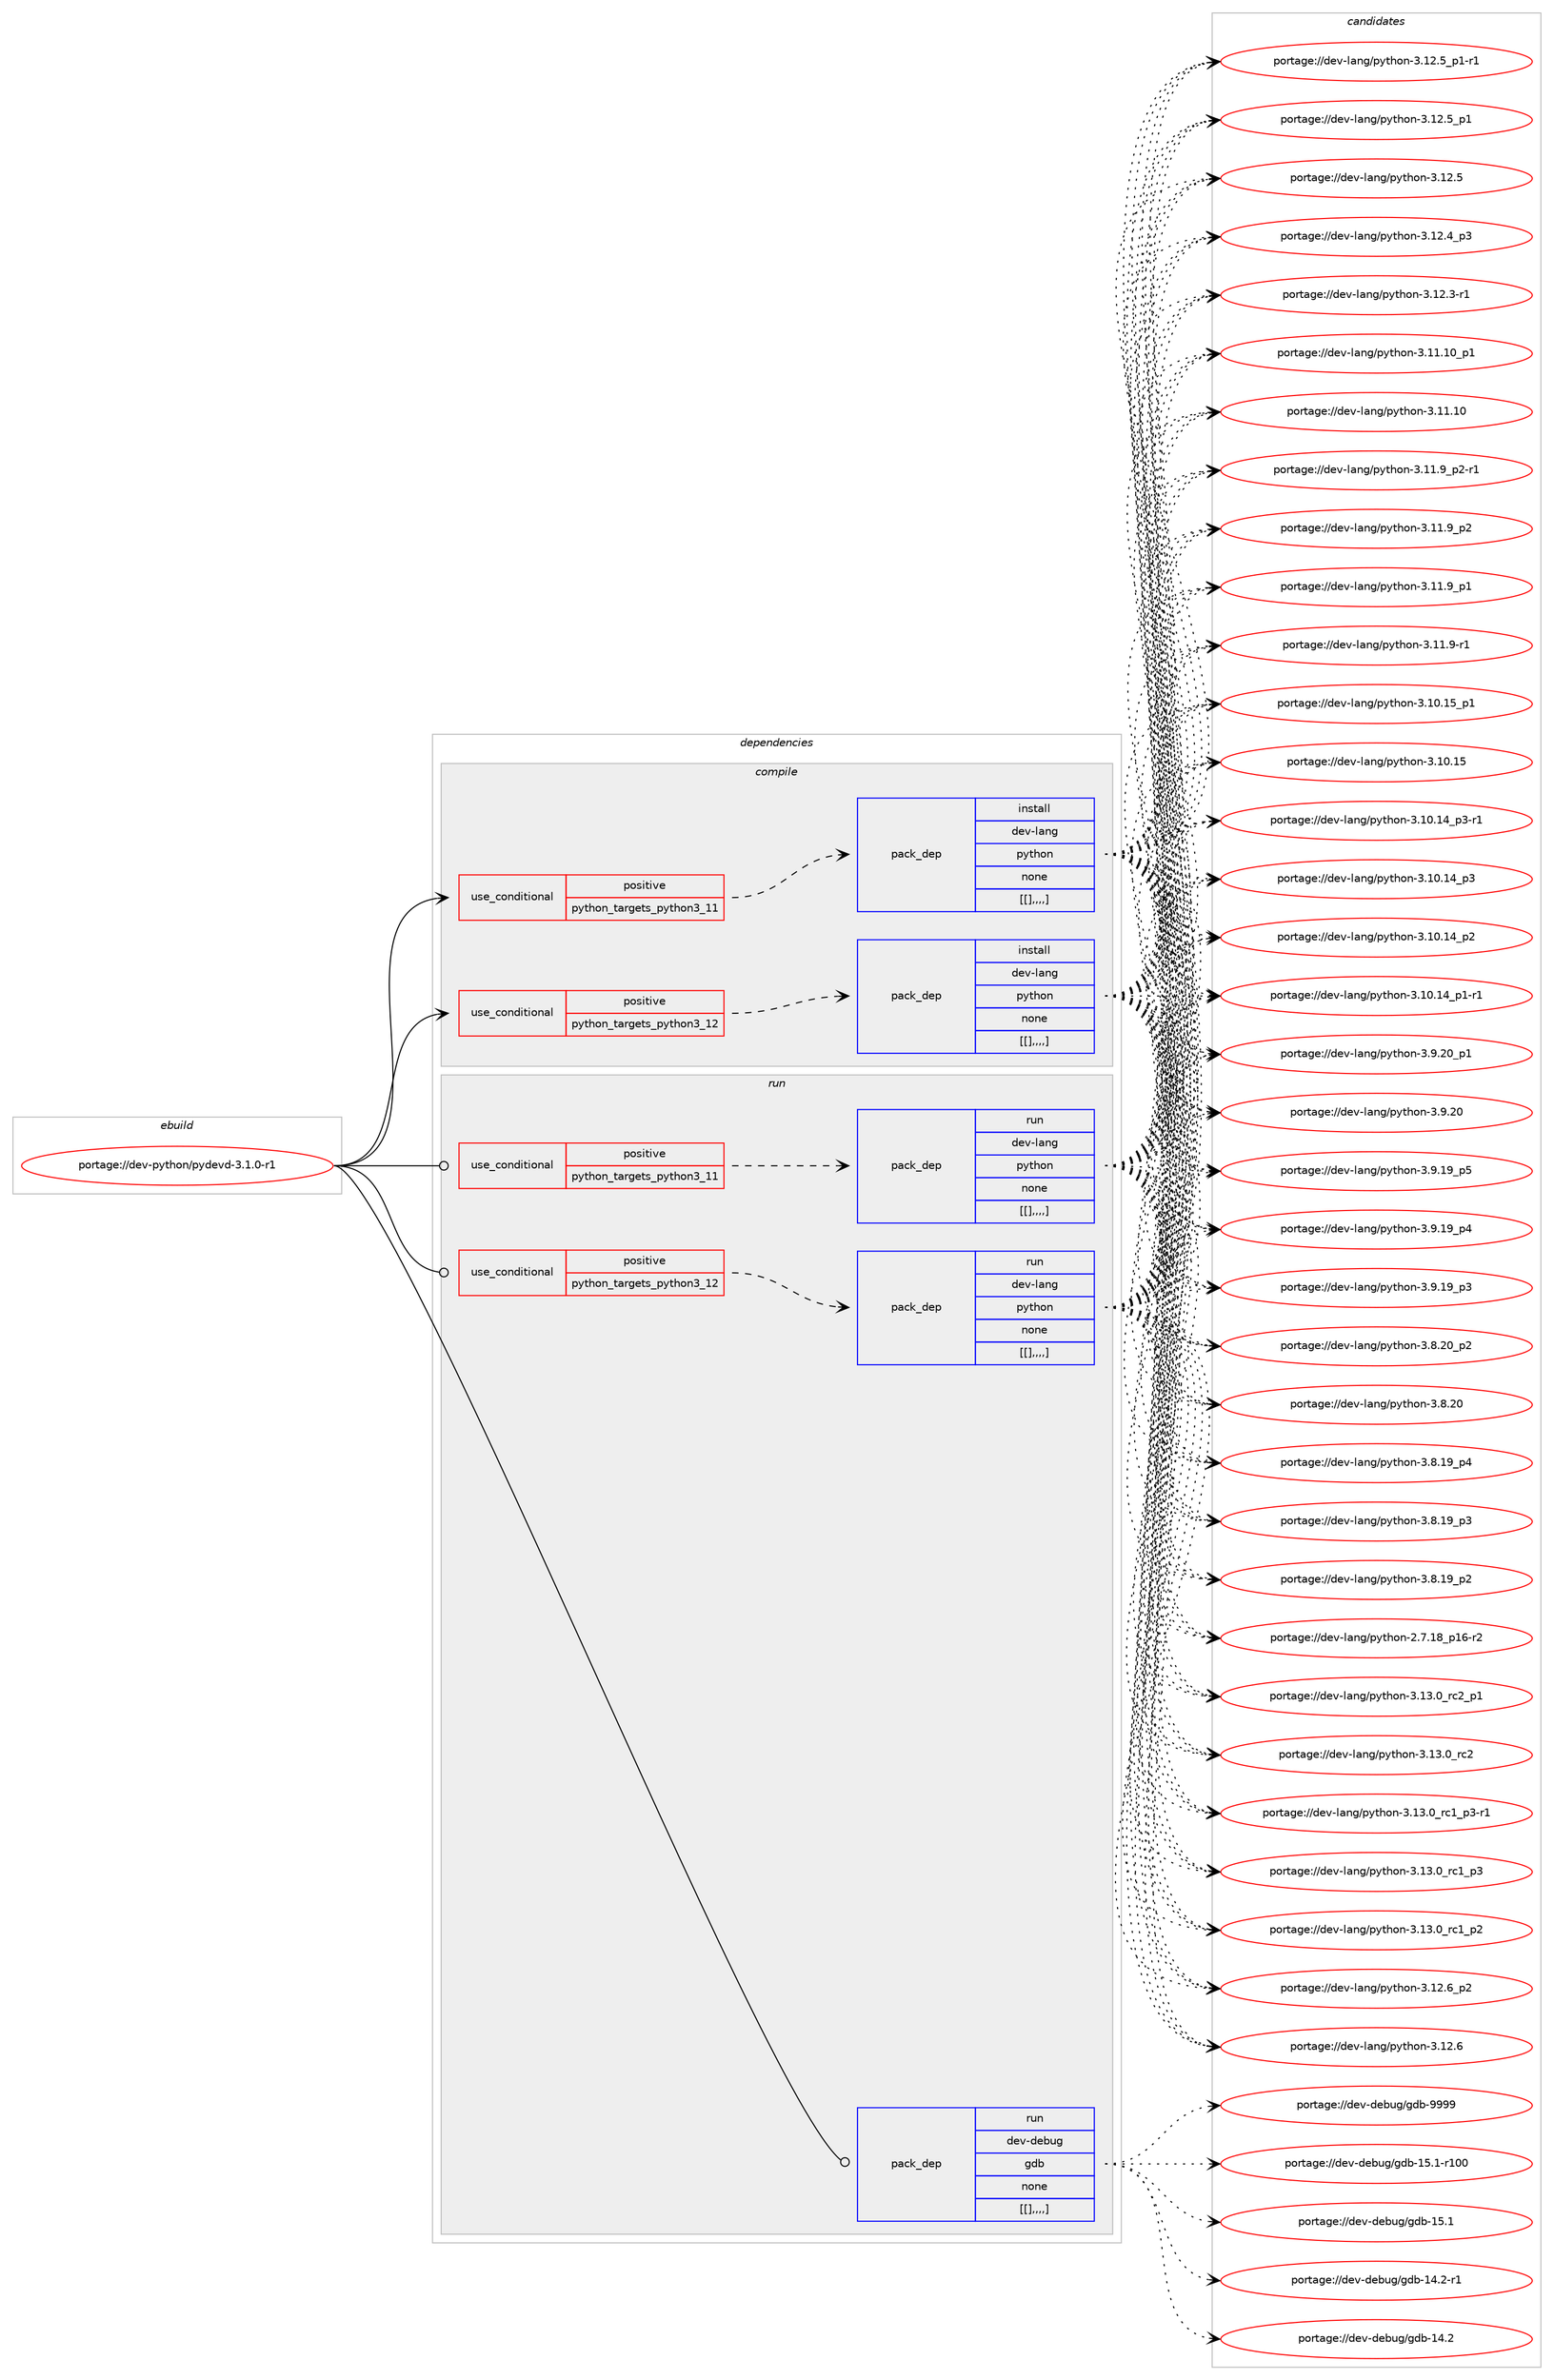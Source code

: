 digraph prolog {

# *************
# Graph options
# *************

newrank=true;
concentrate=true;
compound=true;
graph [rankdir=LR,fontname=Helvetica,fontsize=10,ranksep=1.5];#, ranksep=2.5, nodesep=0.2];
edge  [arrowhead=vee];
node  [fontname=Helvetica,fontsize=10];

# **********
# The ebuild
# **********

subgraph cluster_leftcol {
color=gray;
label=<<i>ebuild</i>>;
id [label="portage://dev-python/pydevd-3.1.0-r1", color=red, width=4, href="../dev-python/pydevd-3.1.0-r1.svg"];
}

# ****************
# The dependencies
# ****************

subgraph cluster_midcol {
color=gray;
label=<<i>dependencies</i>>;
subgraph cluster_compile {
fillcolor="#eeeeee";
style=filled;
label=<<i>compile</i>>;
subgraph cond38273 {
dependency158872 [label=<<TABLE BORDER="0" CELLBORDER="1" CELLSPACING="0" CELLPADDING="4"><TR><TD ROWSPAN="3" CELLPADDING="10">use_conditional</TD></TR><TR><TD>positive</TD></TR><TR><TD>python_targets_python3_11</TD></TR></TABLE>>, shape=none, color=red];
subgraph pack119382 {
dependency158873 [label=<<TABLE BORDER="0" CELLBORDER="1" CELLSPACING="0" CELLPADDING="4" WIDTH="220"><TR><TD ROWSPAN="6" CELLPADDING="30">pack_dep</TD></TR><TR><TD WIDTH="110">install</TD></TR><TR><TD>dev-lang</TD></TR><TR><TD>python</TD></TR><TR><TD>none</TD></TR><TR><TD>[[],,,,]</TD></TR></TABLE>>, shape=none, color=blue];
}
dependency158872:e -> dependency158873:w [weight=20,style="dashed",arrowhead="vee"];
}
id:e -> dependency158872:w [weight=20,style="solid",arrowhead="vee"];
subgraph cond38274 {
dependency158874 [label=<<TABLE BORDER="0" CELLBORDER="1" CELLSPACING="0" CELLPADDING="4"><TR><TD ROWSPAN="3" CELLPADDING="10">use_conditional</TD></TR><TR><TD>positive</TD></TR><TR><TD>python_targets_python3_12</TD></TR></TABLE>>, shape=none, color=red];
subgraph pack119383 {
dependency158875 [label=<<TABLE BORDER="0" CELLBORDER="1" CELLSPACING="0" CELLPADDING="4" WIDTH="220"><TR><TD ROWSPAN="6" CELLPADDING="30">pack_dep</TD></TR><TR><TD WIDTH="110">install</TD></TR><TR><TD>dev-lang</TD></TR><TR><TD>python</TD></TR><TR><TD>none</TD></TR><TR><TD>[[],,,,]</TD></TR></TABLE>>, shape=none, color=blue];
}
dependency158874:e -> dependency158875:w [weight=20,style="dashed",arrowhead="vee"];
}
id:e -> dependency158874:w [weight=20,style="solid",arrowhead="vee"];
}
subgraph cluster_compileandrun {
fillcolor="#eeeeee";
style=filled;
label=<<i>compile and run</i>>;
}
subgraph cluster_run {
fillcolor="#eeeeee";
style=filled;
label=<<i>run</i>>;
subgraph cond38275 {
dependency158876 [label=<<TABLE BORDER="0" CELLBORDER="1" CELLSPACING="0" CELLPADDING="4"><TR><TD ROWSPAN="3" CELLPADDING="10">use_conditional</TD></TR><TR><TD>positive</TD></TR><TR><TD>python_targets_python3_11</TD></TR></TABLE>>, shape=none, color=red];
subgraph pack119384 {
dependency158877 [label=<<TABLE BORDER="0" CELLBORDER="1" CELLSPACING="0" CELLPADDING="4" WIDTH="220"><TR><TD ROWSPAN="6" CELLPADDING="30">pack_dep</TD></TR><TR><TD WIDTH="110">run</TD></TR><TR><TD>dev-lang</TD></TR><TR><TD>python</TD></TR><TR><TD>none</TD></TR><TR><TD>[[],,,,]</TD></TR></TABLE>>, shape=none, color=blue];
}
dependency158876:e -> dependency158877:w [weight=20,style="dashed",arrowhead="vee"];
}
id:e -> dependency158876:w [weight=20,style="solid",arrowhead="odot"];
subgraph cond38276 {
dependency158878 [label=<<TABLE BORDER="0" CELLBORDER="1" CELLSPACING="0" CELLPADDING="4"><TR><TD ROWSPAN="3" CELLPADDING="10">use_conditional</TD></TR><TR><TD>positive</TD></TR><TR><TD>python_targets_python3_12</TD></TR></TABLE>>, shape=none, color=red];
subgraph pack119385 {
dependency158879 [label=<<TABLE BORDER="0" CELLBORDER="1" CELLSPACING="0" CELLPADDING="4" WIDTH="220"><TR><TD ROWSPAN="6" CELLPADDING="30">pack_dep</TD></TR><TR><TD WIDTH="110">run</TD></TR><TR><TD>dev-lang</TD></TR><TR><TD>python</TD></TR><TR><TD>none</TD></TR><TR><TD>[[],,,,]</TD></TR></TABLE>>, shape=none, color=blue];
}
dependency158878:e -> dependency158879:w [weight=20,style="dashed",arrowhead="vee"];
}
id:e -> dependency158878:w [weight=20,style="solid",arrowhead="odot"];
subgraph pack119386 {
dependency158880 [label=<<TABLE BORDER="0" CELLBORDER="1" CELLSPACING="0" CELLPADDING="4" WIDTH="220"><TR><TD ROWSPAN="6" CELLPADDING="30">pack_dep</TD></TR><TR><TD WIDTH="110">run</TD></TR><TR><TD>dev-debug</TD></TR><TR><TD>gdb</TD></TR><TR><TD>none</TD></TR><TR><TD>[[],,,,]</TD></TR></TABLE>>, shape=none, color=blue];
}
id:e -> dependency158880:w [weight=20,style="solid",arrowhead="odot"];
}
}

# **************
# The candidates
# **************

subgraph cluster_choices {
rank=same;
color=gray;
label=<<i>candidates</i>>;

subgraph choice119382 {
color=black;
nodesep=1;
choice100101118451089711010347112121116104111110455146495146489511499509511249 [label="portage://dev-lang/python-3.13.0_rc2_p1", color=red, width=4,href="../dev-lang/python-3.13.0_rc2_p1.svg"];
choice10010111845108971101034711212111610411111045514649514648951149950 [label="portage://dev-lang/python-3.13.0_rc2", color=red, width=4,href="../dev-lang/python-3.13.0_rc2.svg"];
choice1001011184510897110103471121211161041111104551464951464895114994995112514511449 [label="portage://dev-lang/python-3.13.0_rc1_p3-r1", color=red, width=4,href="../dev-lang/python-3.13.0_rc1_p3-r1.svg"];
choice100101118451089711010347112121116104111110455146495146489511499499511251 [label="portage://dev-lang/python-3.13.0_rc1_p3", color=red, width=4,href="../dev-lang/python-3.13.0_rc1_p3.svg"];
choice100101118451089711010347112121116104111110455146495146489511499499511250 [label="portage://dev-lang/python-3.13.0_rc1_p2", color=red, width=4,href="../dev-lang/python-3.13.0_rc1_p2.svg"];
choice100101118451089711010347112121116104111110455146495046549511250 [label="portage://dev-lang/python-3.12.6_p2", color=red, width=4,href="../dev-lang/python-3.12.6_p2.svg"];
choice10010111845108971101034711212111610411111045514649504654 [label="portage://dev-lang/python-3.12.6", color=red, width=4,href="../dev-lang/python-3.12.6.svg"];
choice1001011184510897110103471121211161041111104551464950465395112494511449 [label="portage://dev-lang/python-3.12.5_p1-r1", color=red, width=4,href="../dev-lang/python-3.12.5_p1-r1.svg"];
choice100101118451089711010347112121116104111110455146495046539511249 [label="portage://dev-lang/python-3.12.5_p1", color=red, width=4,href="../dev-lang/python-3.12.5_p1.svg"];
choice10010111845108971101034711212111610411111045514649504653 [label="portage://dev-lang/python-3.12.5", color=red, width=4,href="../dev-lang/python-3.12.5.svg"];
choice100101118451089711010347112121116104111110455146495046529511251 [label="portage://dev-lang/python-3.12.4_p3", color=red, width=4,href="../dev-lang/python-3.12.4_p3.svg"];
choice100101118451089711010347112121116104111110455146495046514511449 [label="portage://dev-lang/python-3.12.3-r1", color=red, width=4,href="../dev-lang/python-3.12.3-r1.svg"];
choice10010111845108971101034711212111610411111045514649494649489511249 [label="portage://dev-lang/python-3.11.10_p1", color=red, width=4,href="../dev-lang/python-3.11.10_p1.svg"];
choice1001011184510897110103471121211161041111104551464949464948 [label="portage://dev-lang/python-3.11.10", color=red, width=4,href="../dev-lang/python-3.11.10.svg"];
choice1001011184510897110103471121211161041111104551464949465795112504511449 [label="portage://dev-lang/python-3.11.9_p2-r1", color=red, width=4,href="../dev-lang/python-3.11.9_p2-r1.svg"];
choice100101118451089711010347112121116104111110455146494946579511250 [label="portage://dev-lang/python-3.11.9_p2", color=red, width=4,href="../dev-lang/python-3.11.9_p2.svg"];
choice100101118451089711010347112121116104111110455146494946579511249 [label="portage://dev-lang/python-3.11.9_p1", color=red, width=4,href="../dev-lang/python-3.11.9_p1.svg"];
choice100101118451089711010347112121116104111110455146494946574511449 [label="portage://dev-lang/python-3.11.9-r1", color=red, width=4,href="../dev-lang/python-3.11.9-r1.svg"];
choice10010111845108971101034711212111610411111045514649484649539511249 [label="portage://dev-lang/python-3.10.15_p1", color=red, width=4,href="../dev-lang/python-3.10.15_p1.svg"];
choice1001011184510897110103471121211161041111104551464948464953 [label="portage://dev-lang/python-3.10.15", color=red, width=4,href="../dev-lang/python-3.10.15.svg"];
choice100101118451089711010347112121116104111110455146494846495295112514511449 [label="portage://dev-lang/python-3.10.14_p3-r1", color=red, width=4,href="../dev-lang/python-3.10.14_p3-r1.svg"];
choice10010111845108971101034711212111610411111045514649484649529511251 [label="portage://dev-lang/python-3.10.14_p3", color=red, width=4,href="../dev-lang/python-3.10.14_p3.svg"];
choice10010111845108971101034711212111610411111045514649484649529511250 [label="portage://dev-lang/python-3.10.14_p2", color=red, width=4,href="../dev-lang/python-3.10.14_p2.svg"];
choice100101118451089711010347112121116104111110455146494846495295112494511449 [label="portage://dev-lang/python-3.10.14_p1-r1", color=red, width=4,href="../dev-lang/python-3.10.14_p1-r1.svg"];
choice100101118451089711010347112121116104111110455146574650489511249 [label="portage://dev-lang/python-3.9.20_p1", color=red, width=4,href="../dev-lang/python-3.9.20_p1.svg"];
choice10010111845108971101034711212111610411111045514657465048 [label="portage://dev-lang/python-3.9.20", color=red, width=4,href="../dev-lang/python-3.9.20.svg"];
choice100101118451089711010347112121116104111110455146574649579511253 [label="portage://dev-lang/python-3.9.19_p5", color=red, width=4,href="../dev-lang/python-3.9.19_p5.svg"];
choice100101118451089711010347112121116104111110455146574649579511252 [label="portage://dev-lang/python-3.9.19_p4", color=red, width=4,href="../dev-lang/python-3.9.19_p4.svg"];
choice100101118451089711010347112121116104111110455146574649579511251 [label="portage://dev-lang/python-3.9.19_p3", color=red, width=4,href="../dev-lang/python-3.9.19_p3.svg"];
choice100101118451089711010347112121116104111110455146564650489511250 [label="portage://dev-lang/python-3.8.20_p2", color=red, width=4,href="../dev-lang/python-3.8.20_p2.svg"];
choice10010111845108971101034711212111610411111045514656465048 [label="portage://dev-lang/python-3.8.20", color=red, width=4,href="../dev-lang/python-3.8.20.svg"];
choice100101118451089711010347112121116104111110455146564649579511252 [label="portage://dev-lang/python-3.8.19_p4", color=red, width=4,href="../dev-lang/python-3.8.19_p4.svg"];
choice100101118451089711010347112121116104111110455146564649579511251 [label="portage://dev-lang/python-3.8.19_p3", color=red, width=4,href="../dev-lang/python-3.8.19_p3.svg"];
choice100101118451089711010347112121116104111110455146564649579511250 [label="portage://dev-lang/python-3.8.19_p2", color=red, width=4,href="../dev-lang/python-3.8.19_p2.svg"];
choice100101118451089711010347112121116104111110455046554649569511249544511450 [label="portage://dev-lang/python-2.7.18_p16-r2", color=red, width=4,href="../dev-lang/python-2.7.18_p16-r2.svg"];
dependency158873:e -> choice100101118451089711010347112121116104111110455146495146489511499509511249:w [style=dotted,weight="100"];
dependency158873:e -> choice10010111845108971101034711212111610411111045514649514648951149950:w [style=dotted,weight="100"];
dependency158873:e -> choice1001011184510897110103471121211161041111104551464951464895114994995112514511449:w [style=dotted,weight="100"];
dependency158873:e -> choice100101118451089711010347112121116104111110455146495146489511499499511251:w [style=dotted,weight="100"];
dependency158873:e -> choice100101118451089711010347112121116104111110455146495146489511499499511250:w [style=dotted,weight="100"];
dependency158873:e -> choice100101118451089711010347112121116104111110455146495046549511250:w [style=dotted,weight="100"];
dependency158873:e -> choice10010111845108971101034711212111610411111045514649504654:w [style=dotted,weight="100"];
dependency158873:e -> choice1001011184510897110103471121211161041111104551464950465395112494511449:w [style=dotted,weight="100"];
dependency158873:e -> choice100101118451089711010347112121116104111110455146495046539511249:w [style=dotted,weight="100"];
dependency158873:e -> choice10010111845108971101034711212111610411111045514649504653:w [style=dotted,weight="100"];
dependency158873:e -> choice100101118451089711010347112121116104111110455146495046529511251:w [style=dotted,weight="100"];
dependency158873:e -> choice100101118451089711010347112121116104111110455146495046514511449:w [style=dotted,weight="100"];
dependency158873:e -> choice10010111845108971101034711212111610411111045514649494649489511249:w [style=dotted,weight="100"];
dependency158873:e -> choice1001011184510897110103471121211161041111104551464949464948:w [style=dotted,weight="100"];
dependency158873:e -> choice1001011184510897110103471121211161041111104551464949465795112504511449:w [style=dotted,weight="100"];
dependency158873:e -> choice100101118451089711010347112121116104111110455146494946579511250:w [style=dotted,weight="100"];
dependency158873:e -> choice100101118451089711010347112121116104111110455146494946579511249:w [style=dotted,weight="100"];
dependency158873:e -> choice100101118451089711010347112121116104111110455146494946574511449:w [style=dotted,weight="100"];
dependency158873:e -> choice10010111845108971101034711212111610411111045514649484649539511249:w [style=dotted,weight="100"];
dependency158873:e -> choice1001011184510897110103471121211161041111104551464948464953:w [style=dotted,weight="100"];
dependency158873:e -> choice100101118451089711010347112121116104111110455146494846495295112514511449:w [style=dotted,weight="100"];
dependency158873:e -> choice10010111845108971101034711212111610411111045514649484649529511251:w [style=dotted,weight="100"];
dependency158873:e -> choice10010111845108971101034711212111610411111045514649484649529511250:w [style=dotted,weight="100"];
dependency158873:e -> choice100101118451089711010347112121116104111110455146494846495295112494511449:w [style=dotted,weight="100"];
dependency158873:e -> choice100101118451089711010347112121116104111110455146574650489511249:w [style=dotted,weight="100"];
dependency158873:e -> choice10010111845108971101034711212111610411111045514657465048:w [style=dotted,weight="100"];
dependency158873:e -> choice100101118451089711010347112121116104111110455146574649579511253:w [style=dotted,weight="100"];
dependency158873:e -> choice100101118451089711010347112121116104111110455146574649579511252:w [style=dotted,weight="100"];
dependency158873:e -> choice100101118451089711010347112121116104111110455146574649579511251:w [style=dotted,weight="100"];
dependency158873:e -> choice100101118451089711010347112121116104111110455146564650489511250:w [style=dotted,weight="100"];
dependency158873:e -> choice10010111845108971101034711212111610411111045514656465048:w [style=dotted,weight="100"];
dependency158873:e -> choice100101118451089711010347112121116104111110455146564649579511252:w [style=dotted,weight="100"];
dependency158873:e -> choice100101118451089711010347112121116104111110455146564649579511251:w [style=dotted,weight="100"];
dependency158873:e -> choice100101118451089711010347112121116104111110455146564649579511250:w [style=dotted,weight="100"];
dependency158873:e -> choice100101118451089711010347112121116104111110455046554649569511249544511450:w [style=dotted,weight="100"];
}
subgraph choice119383 {
color=black;
nodesep=1;
choice100101118451089711010347112121116104111110455146495146489511499509511249 [label="portage://dev-lang/python-3.13.0_rc2_p1", color=red, width=4,href="../dev-lang/python-3.13.0_rc2_p1.svg"];
choice10010111845108971101034711212111610411111045514649514648951149950 [label="portage://dev-lang/python-3.13.0_rc2", color=red, width=4,href="../dev-lang/python-3.13.0_rc2.svg"];
choice1001011184510897110103471121211161041111104551464951464895114994995112514511449 [label="portage://dev-lang/python-3.13.0_rc1_p3-r1", color=red, width=4,href="../dev-lang/python-3.13.0_rc1_p3-r1.svg"];
choice100101118451089711010347112121116104111110455146495146489511499499511251 [label="portage://dev-lang/python-3.13.0_rc1_p3", color=red, width=4,href="../dev-lang/python-3.13.0_rc1_p3.svg"];
choice100101118451089711010347112121116104111110455146495146489511499499511250 [label="portage://dev-lang/python-3.13.0_rc1_p2", color=red, width=4,href="../dev-lang/python-3.13.0_rc1_p2.svg"];
choice100101118451089711010347112121116104111110455146495046549511250 [label="portage://dev-lang/python-3.12.6_p2", color=red, width=4,href="../dev-lang/python-3.12.6_p2.svg"];
choice10010111845108971101034711212111610411111045514649504654 [label="portage://dev-lang/python-3.12.6", color=red, width=4,href="../dev-lang/python-3.12.6.svg"];
choice1001011184510897110103471121211161041111104551464950465395112494511449 [label="portage://dev-lang/python-3.12.5_p1-r1", color=red, width=4,href="../dev-lang/python-3.12.5_p1-r1.svg"];
choice100101118451089711010347112121116104111110455146495046539511249 [label="portage://dev-lang/python-3.12.5_p1", color=red, width=4,href="../dev-lang/python-3.12.5_p1.svg"];
choice10010111845108971101034711212111610411111045514649504653 [label="portage://dev-lang/python-3.12.5", color=red, width=4,href="../dev-lang/python-3.12.5.svg"];
choice100101118451089711010347112121116104111110455146495046529511251 [label="portage://dev-lang/python-3.12.4_p3", color=red, width=4,href="../dev-lang/python-3.12.4_p3.svg"];
choice100101118451089711010347112121116104111110455146495046514511449 [label="portage://dev-lang/python-3.12.3-r1", color=red, width=4,href="../dev-lang/python-3.12.3-r1.svg"];
choice10010111845108971101034711212111610411111045514649494649489511249 [label="portage://dev-lang/python-3.11.10_p1", color=red, width=4,href="../dev-lang/python-3.11.10_p1.svg"];
choice1001011184510897110103471121211161041111104551464949464948 [label="portage://dev-lang/python-3.11.10", color=red, width=4,href="../dev-lang/python-3.11.10.svg"];
choice1001011184510897110103471121211161041111104551464949465795112504511449 [label="portage://dev-lang/python-3.11.9_p2-r1", color=red, width=4,href="../dev-lang/python-3.11.9_p2-r1.svg"];
choice100101118451089711010347112121116104111110455146494946579511250 [label="portage://dev-lang/python-3.11.9_p2", color=red, width=4,href="../dev-lang/python-3.11.9_p2.svg"];
choice100101118451089711010347112121116104111110455146494946579511249 [label="portage://dev-lang/python-3.11.9_p1", color=red, width=4,href="../dev-lang/python-3.11.9_p1.svg"];
choice100101118451089711010347112121116104111110455146494946574511449 [label="portage://dev-lang/python-3.11.9-r1", color=red, width=4,href="../dev-lang/python-3.11.9-r1.svg"];
choice10010111845108971101034711212111610411111045514649484649539511249 [label="portage://dev-lang/python-3.10.15_p1", color=red, width=4,href="../dev-lang/python-3.10.15_p1.svg"];
choice1001011184510897110103471121211161041111104551464948464953 [label="portage://dev-lang/python-3.10.15", color=red, width=4,href="../dev-lang/python-3.10.15.svg"];
choice100101118451089711010347112121116104111110455146494846495295112514511449 [label="portage://dev-lang/python-3.10.14_p3-r1", color=red, width=4,href="../dev-lang/python-3.10.14_p3-r1.svg"];
choice10010111845108971101034711212111610411111045514649484649529511251 [label="portage://dev-lang/python-3.10.14_p3", color=red, width=4,href="../dev-lang/python-3.10.14_p3.svg"];
choice10010111845108971101034711212111610411111045514649484649529511250 [label="portage://dev-lang/python-3.10.14_p2", color=red, width=4,href="../dev-lang/python-3.10.14_p2.svg"];
choice100101118451089711010347112121116104111110455146494846495295112494511449 [label="portage://dev-lang/python-3.10.14_p1-r1", color=red, width=4,href="../dev-lang/python-3.10.14_p1-r1.svg"];
choice100101118451089711010347112121116104111110455146574650489511249 [label="portage://dev-lang/python-3.9.20_p1", color=red, width=4,href="../dev-lang/python-3.9.20_p1.svg"];
choice10010111845108971101034711212111610411111045514657465048 [label="portage://dev-lang/python-3.9.20", color=red, width=4,href="../dev-lang/python-3.9.20.svg"];
choice100101118451089711010347112121116104111110455146574649579511253 [label="portage://dev-lang/python-3.9.19_p5", color=red, width=4,href="../dev-lang/python-3.9.19_p5.svg"];
choice100101118451089711010347112121116104111110455146574649579511252 [label="portage://dev-lang/python-3.9.19_p4", color=red, width=4,href="../dev-lang/python-3.9.19_p4.svg"];
choice100101118451089711010347112121116104111110455146574649579511251 [label="portage://dev-lang/python-3.9.19_p3", color=red, width=4,href="../dev-lang/python-3.9.19_p3.svg"];
choice100101118451089711010347112121116104111110455146564650489511250 [label="portage://dev-lang/python-3.8.20_p2", color=red, width=4,href="../dev-lang/python-3.8.20_p2.svg"];
choice10010111845108971101034711212111610411111045514656465048 [label="portage://dev-lang/python-3.8.20", color=red, width=4,href="../dev-lang/python-3.8.20.svg"];
choice100101118451089711010347112121116104111110455146564649579511252 [label="portage://dev-lang/python-3.8.19_p4", color=red, width=4,href="../dev-lang/python-3.8.19_p4.svg"];
choice100101118451089711010347112121116104111110455146564649579511251 [label="portage://dev-lang/python-3.8.19_p3", color=red, width=4,href="../dev-lang/python-3.8.19_p3.svg"];
choice100101118451089711010347112121116104111110455146564649579511250 [label="portage://dev-lang/python-3.8.19_p2", color=red, width=4,href="../dev-lang/python-3.8.19_p2.svg"];
choice100101118451089711010347112121116104111110455046554649569511249544511450 [label="portage://dev-lang/python-2.7.18_p16-r2", color=red, width=4,href="../dev-lang/python-2.7.18_p16-r2.svg"];
dependency158875:e -> choice100101118451089711010347112121116104111110455146495146489511499509511249:w [style=dotted,weight="100"];
dependency158875:e -> choice10010111845108971101034711212111610411111045514649514648951149950:w [style=dotted,weight="100"];
dependency158875:e -> choice1001011184510897110103471121211161041111104551464951464895114994995112514511449:w [style=dotted,weight="100"];
dependency158875:e -> choice100101118451089711010347112121116104111110455146495146489511499499511251:w [style=dotted,weight="100"];
dependency158875:e -> choice100101118451089711010347112121116104111110455146495146489511499499511250:w [style=dotted,weight="100"];
dependency158875:e -> choice100101118451089711010347112121116104111110455146495046549511250:w [style=dotted,weight="100"];
dependency158875:e -> choice10010111845108971101034711212111610411111045514649504654:w [style=dotted,weight="100"];
dependency158875:e -> choice1001011184510897110103471121211161041111104551464950465395112494511449:w [style=dotted,weight="100"];
dependency158875:e -> choice100101118451089711010347112121116104111110455146495046539511249:w [style=dotted,weight="100"];
dependency158875:e -> choice10010111845108971101034711212111610411111045514649504653:w [style=dotted,weight="100"];
dependency158875:e -> choice100101118451089711010347112121116104111110455146495046529511251:w [style=dotted,weight="100"];
dependency158875:e -> choice100101118451089711010347112121116104111110455146495046514511449:w [style=dotted,weight="100"];
dependency158875:e -> choice10010111845108971101034711212111610411111045514649494649489511249:w [style=dotted,weight="100"];
dependency158875:e -> choice1001011184510897110103471121211161041111104551464949464948:w [style=dotted,weight="100"];
dependency158875:e -> choice1001011184510897110103471121211161041111104551464949465795112504511449:w [style=dotted,weight="100"];
dependency158875:e -> choice100101118451089711010347112121116104111110455146494946579511250:w [style=dotted,weight="100"];
dependency158875:e -> choice100101118451089711010347112121116104111110455146494946579511249:w [style=dotted,weight="100"];
dependency158875:e -> choice100101118451089711010347112121116104111110455146494946574511449:w [style=dotted,weight="100"];
dependency158875:e -> choice10010111845108971101034711212111610411111045514649484649539511249:w [style=dotted,weight="100"];
dependency158875:e -> choice1001011184510897110103471121211161041111104551464948464953:w [style=dotted,weight="100"];
dependency158875:e -> choice100101118451089711010347112121116104111110455146494846495295112514511449:w [style=dotted,weight="100"];
dependency158875:e -> choice10010111845108971101034711212111610411111045514649484649529511251:w [style=dotted,weight="100"];
dependency158875:e -> choice10010111845108971101034711212111610411111045514649484649529511250:w [style=dotted,weight="100"];
dependency158875:e -> choice100101118451089711010347112121116104111110455146494846495295112494511449:w [style=dotted,weight="100"];
dependency158875:e -> choice100101118451089711010347112121116104111110455146574650489511249:w [style=dotted,weight="100"];
dependency158875:e -> choice10010111845108971101034711212111610411111045514657465048:w [style=dotted,weight="100"];
dependency158875:e -> choice100101118451089711010347112121116104111110455146574649579511253:w [style=dotted,weight="100"];
dependency158875:e -> choice100101118451089711010347112121116104111110455146574649579511252:w [style=dotted,weight="100"];
dependency158875:e -> choice100101118451089711010347112121116104111110455146574649579511251:w [style=dotted,weight="100"];
dependency158875:e -> choice100101118451089711010347112121116104111110455146564650489511250:w [style=dotted,weight="100"];
dependency158875:e -> choice10010111845108971101034711212111610411111045514656465048:w [style=dotted,weight="100"];
dependency158875:e -> choice100101118451089711010347112121116104111110455146564649579511252:w [style=dotted,weight="100"];
dependency158875:e -> choice100101118451089711010347112121116104111110455146564649579511251:w [style=dotted,weight="100"];
dependency158875:e -> choice100101118451089711010347112121116104111110455146564649579511250:w [style=dotted,weight="100"];
dependency158875:e -> choice100101118451089711010347112121116104111110455046554649569511249544511450:w [style=dotted,weight="100"];
}
subgraph choice119384 {
color=black;
nodesep=1;
choice100101118451089711010347112121116104111110455146495146489511499509511249 [label="portage://dev-lang/python-3.13.0_rc2_p1", color=red, width=4,href="../dev-lang/python-3.13.0_rc2_p1.svg"];
choice10010111845108971101034711212111610411111045514649514648951149950 [label="portage://dev-lang/python-3.13.0_rc2", color=red, width=4,href="../dev-lang/python-3.13.0_rc2.svg"];
choice1001011184510897110103471121211161041111104551464951464895114994995112514511449 [label="portage://dev-lang/python-3.13.0_rc1_p3-r1", color=red, width=4,href="../dev-lang/python-3.13.0_rc1_p3-r1.svg"];
choice100101118451089711010347112121116104111110455146495146489511499499511251 [label="portage://dev-lang/python-3.13.0_rc1_p3", color=red, width=4,href="../dev-lang/python-3.13.0_rc1_p3.svg"];
choice100101118451089711010347112121116104111110455146495146489511499499511250 [label="portage://dev-lang/python-3.13.0_rc1_p2", color=red, width=4,href="../dev-lang/python-3.13.0_rc1_p2.svg"];
choice100101118451089711010347112121116104111110455146495046549511250 [label="portage://dev-lang/python-3.12.6_p2", color=red, width=4,href="../dev-lang/python-3.12.6_p2.svg"];
choice10010111845108971101034711212111610411111045514649504654 [label="portage://dev-lang/python-3.12.6", color=red, width=4,href="../dev-lang/python-3.12.6.svg"];
choice1001011184510897110103471121211161041111104551464950465395112494511449 [label="portage://dev-lang/python-3.12.5_p1-r1", color=red, width=4,href="../dev-lang/python-3.12.5_p1-r1.svg"];
choice100101118451089711010347112121116104111110455146495046539511249 [label="portage://dev-lang/python-3.12.5_p1", color=red, width=4,href="../dev-lang/python-3.12.5_p1.svg"];
choice10010111845108971101034711212111610411111045514649504653 [label="portage://dev-lang/python-3.12.5", color=red, width=4,href="../dev-lang/python-3.12.5.svg"];
choice100101118451089711010347112121116104111110455146495046529511251 [label="portage://dev-lang/python-3.12.4_p3", color=red, width=4,href="../dev-lang/python-3.12.4_p3.svg"];
choice100101118451089711010347112121116104111110455146495046514511449 [label="portage://dev-lang/python-3.12.3-r1", color=red, width=4,href="../dev-lang/python-3.12.3-r1.svg"];
choice10010111845108971101034711212111610411111045514649494649489511249 [label="portage://dev-lang/python-3.11.10_p1", color=red, width=4,href="../dev-lang/python-3.11.10_p1.svg"];
choice1001011184510897110103471121211161041111104551464949464948 [label="portage://dev-lang/python-3.11.10", color=red, width=4,href="../dev-lang/python-3.11.10.svg"];
choice1001011184510897110103471121211161041111104551464949465795112504511449 [label="portage://dev-lang/python-3.11.9_p2-r1", color=red, width=4,href="../dev-lang/python-3.11.9_p2-r1.svg"];
choice100101118451089711010347112121116104111110455146494946579511250 [label="portage://dev-lang/python-3.11.9_p2", color=red, width=4,href="../dev-lang/python-3.11.9_p2.svg"];
choice100101118451089711010347112121116104111110455146494946579511249 [label="portage://dev-lang/python-3.11.9_p1", color=red, width=4,href="../dev-lang/python-3.11.9_p1.svg"];
choice100101118451089711010347112121116104111110455146494946574511449 [label="portage://dev-lang/python-3.11.9-r1", color=red, width=4,href="../dev-lang/python-3.11.9-r1.svg"];
choice10010111845108971101034711212111610411111045514649484649539511249 [label="portage://dev-lang/python-3.10.15_p1", color=red, width=4,href="../dev-lang/python-3.10.15_p1.svg"];
choice1001011184510897110103471121211161041111104551464948464953 [label="portage://dev-lang/python-3.10.15", color=red, width=4,href="../dev-lang/python-3.10.15.svg"];
choice100101118451089711010347112121116104111110455146494846495295112514511449 [label="portage://dev-lang/python-3.10.14_p3-r1", color=red, width=4,href="../dev-lang/python-3.10.14_p3-r1.svg"];
choice10010111845108971101034711212111610411111045514649484649529511251 [label="portage://dev-lang/python-3.10.14_p3", color=red, width=4,href="../dev-lang/python-3.10.14_p3.svg"];
choice10010111845108971101034711212111610411111045514649484649529511250 [label="portage://dev-lang/python-3.10.14_p2", color=red, width=4,href="../dev-lang/python-3.10.14_p2.svg"];
choice100101118451089711010347112121116104111110455146494846495295112494511449 [label="portage://dev-lang/python-3.10.14_p1-r1", color=red, width=4,href="../dev-lang/python-3.10.14_p1-r1.svg"];
choice100101118451089711010347112121116104111110455146574650489511249 [label="portage://dev-lang/python-3.9.20_p1", color=red, width=4,href="../dev-lang/python-3.9.20_p1.svg"];
choice10010111845108971101034711212111610411111045514657465048 [label="portage://dev-lang/python-3.9.20", color=red, width=4,href="../dev-lang/python-3.9.20.svg"];
choice100101118451089711010347112121116104111110455146574649579511253 [label="portage://dev-lang/python-3.9.19_p5", color=red, width=4,href="../dev-lang/python-3.9.19_p5.svg"];
choice100101118451089711010347112121116104111110455146574649579511252 [label="portage://dev-lang/python-3.9.19_p4", color=red, width=4,href="../dev-lang/python-3.9.19_p4.svg"];
choice100101118451089711010347112121116104111110455146574649579511251 [label="portage://dev-lang/python-3.9.19_p3", color=red, width=4,href="../dev-lang/python-3.9.19_p3.svg"];
choice100101118451089711010347112121116104111110455146564650489511250 [label="portage://dev-lang/python-3.8.20_p2", color=red, width=4,href="../dev-lang/python-3.8.20_p2.svg"];
choice10010111845108971101034711212111610411111045514656465048 [label="portage://dev-lang/python-3.8.20", color=red, width=4,href="../dev-lang/python-3.8.20.svg"];
choice100101118451089711010347112121116104111110455146564649579511252 [label="portage://dev-lang/python-3.8.19_p4", color=red, width=4,href="../dev-lang/python-3.8.19_p4.svg"];
choice100101118451089711010347112121116104111110455146564649579511251 [label="portage://dev-lang/python-3.8.19_p3", color=red, width=4,href="../dev-lang/python-3.8.19_p3.svg"];
choice100101118451089711010347112121116104111110455146564649579511250 [label="portage://dev-lang/python-3.8.19_p2", color=red, width=4,href="../dev-lang/python-3.8.19_p2.svg"];
choice100101118451089711010347112121116104111110455046554649569511249544511450 [label="portage://dev-lang/python-2.7.18_p16-r2", color=red, width=4,href="../dev-lang/python-2.7.18_p16-r2.svg"];
dependency158877:e -> choice100101118451089711010347112121116104111110455146495146489511499509511249:w [style=dotted,weight="100"];
dependency158877:e -> choice10010111845108971101034711212111610411111045514649514648951149950:w [style=dotted,weight="100"];
dependency158877:e -> choice1001011184510897110103471121211161041111104551464951464895114994995112514511449:w [style=dotted,weight="100"];
dependency158877:e -> choice100101118451089711010347112121116104111110455146495146489511499499511251:w [style=dotted,weight="100"];
dependency158877:e -> choice100101118451089711010347112121116104111110455146495146489511499499511250:w [style=dotted,weight="100"];
dependency158877:e -> choice100101118451089711010347112121116104111110455146495046549511250:w [style=dotted,weight="100"];
dependency158877:e -> choice10010111845108971101034711212111610411111045514649504654:w [style=dotted,weight="100"];
dependency158877:e -> choice1001011184510897110103471121211161041111104551464950465395112494511449:w [style=dotted,weight="100"];
dependency158877:e -> choice100101118451089711010347112121116104111110455146495046539511249:w [style=dotted,weight="100"];
dependency158877:e -> choice10010111845108971101034711212111610411111045514649504653:w [style=dotted,weight="100"];
dependency158877:e -> choice100101118451089711010347112121116104111110455146495046529511251:w [style=dotted,weight="100"];
dependency158877:e -> choice100101118451089711010347112121116104111110455146495046514511449:w [style=dotted,weight="100"];
dependency158877:e -> choice10010111845108971101034711212111610411111045514649494649489511249:w [style=dotted,weight="100"];
dependency158877:e -> choice1001011184510897110103471121211161041111104551464949464948:w [style=dotted,weight="100"];
dependency158877:e -> choice1001011184510897110103471121211161041111104551464949465795112504511449:w [style=dotted,weight="100"];
dependency158877:e -> choice100101118451089711010347112121116104111110455146494946579511250:w [style=dotted,weight="100"];
dependency158877:e -> choice100101118451089711010347112121116104111110455146494946579511249:w [style=dotted,weight="100"];
dependency158877:e -> choice100101118451089711010347112121116104111110455146494946574511449:w [style=dotted,weight="100"];
dependency158877:e -> choice10010111845108971101034711212111610411111045514649484649539511249:w [style=dotted,weight="100"];
dependency158877:e -> choice1001011184510897110103471121211161041111104551464948464953:w [style=dotted,weight="100"];
dependency158877:e -> choice100101118451089711010347112121116104111110455146494846495295112514511449:w [style=dotted,weight="100"];
dependency158877:e -> choice10010111845108971101034711212111610411111045514649484649529511251:w [style=dotted,weight="100"];
dependency158877:e -> choice10010111845108971101034711212111610411111045514649484649529511250:w [style=dotted,weight="100"];
dependency158877:e -> choice100101118451089711010347112121116104111110455146494846495295112494511449:w [style=dotted,weight="100"];
dependency158877:e -> choice100101118451089711010347112121116104111110455146574650489511249:w [style=dotted,weight="100"];
dependency158877:e -> choice10010111845108971101034711212111610411111045514657465048:w [style=dotted,weight="100"];
dependency158877:e -> choice100101118451089711010347112121116104111110455146574649579511253:w [style=dotted,weight="100"];
dependency158877:e -> choice100101118451089711010347112121116104111110455146574649579511252:w [style=dotted,weight="100"];
dependency158877:e -> choice100101118451089711010347112121116104111110455146574649579511251:w [style=dotted,weight="100"];
dependency158877:e -> choice100101118451089711010347112121116104111110455146564650489511250:w [style=dotted,weight="100"];
dependency158877:e -> choice10010111845108971101034711212111610411111045514656465048:w [style=dotted,weight="100"];
dependency158877:e -> choice100101118451089711010347112121116104111110455146564649579511252:w [style=dotted,weight="100"];
dependency158877:e -> choice100101118451089711010347112121116104111110455146564649579511251:w [style=dotted,weight="100"];
dependency158877:e -> choice100101118451089711010347112121116104111110455146564649579511250:w [style=dotted,weight="100"];
dependency158877:e -> choice100101118451089711010347112121116104111110455046554649569511249544511450:w [style=dotted,weight="100"];
}
subgraph choice119385 {
color=black;
nodesep=1;
choice100101118451089711010347112121116104111110455146495146489511499509511249 [label="portage://dev-lang/python-3.13.0_rc2_p1", color=red, width=4,href="../dev-lang/python-3.13.0_rc2_p1.svg"];
choice10010111845108971101034711212111610411111045514649514648951149950 [label="portage://dev-lang/python-3.13.0_rc2", color=red, width=4,href="../dev-lang/python-3.13.0_rc2.svg"];
choice1001011184510897110103471121211161041111104551464951464895114994995112514511449 [label="portage://dev-lang/python-3.13.0_rc1_p3-r1", color=red, width=4,href="../dev-lang/python-3.13.0_rc1_p3-r1.svg"];
choice100101118451089711010347112121116104111110455146495146489511499499511251 [label="portage://dev-lang/python-3.13.0_rc1_p3", color=red, width=4,href="../dev-lang/python-3.13.0_rc1_p3.svg"];
choice100101118451089711010347112121116104111110455146495146489511499499511250 [label="portage://dev-lang/python-3.13.0_rc1_p2", color=red, width=4,href="../dev-lang/python-3.13.0_rc1_p2.svg"];
choice100101118451089711010347112121116104111110455146495046549511250 [label="portage://dev-lang/python-3.12.6_p2", color=red, width=4,href="../dev-lang/python-3.12.6_p2.svg"];
choice10010111845108971101034711212111610411111045514649504654 [label="portage://dev-lang/python-3.12.6", color=red, width=4,href="../dev-lang/python-3.12.6.svg"];
choice1001011184510897110103471121211161041111104551464950465395112494511449 [label="portage://dev-lang/python-3.12.5_p1-r1", color=red, width=4,href="../dev-lang/python-3.12.5_p1-r1.svg"];
choice100101118451089711010347112121116104111110455146495046539511249 [label="portage://dev-lang/python-3.12.5_p1", color=red, width=4,href="../dev-lang/python-3.12.5_p1.svg"];
choice10010111845108971101034711212111610411111045514649504653 [label="portage://dev-lang/python-3.12.5", color=red, width=4,href="../dev-lang/python-3.12.5.svg"];
choice100101118451089711010347112121116104111110455146495046529511251 [label="portage://dev-lang/python-3.12.4_p3", color=red, width=4,href="../dev-lang/python-3.12.4_p3.svg"];
choice100101118451089711010347112121116104111110455146495046514511449 [label="portage://dev-lang/python-3.12.3-r1", color=red, width=4,href="../dev-lang/python-3.12.3-r1.svg"];
choice10010111845108971101034711212111610411111045514649494649489511249 [label="portage://dev-lang/python-3.11.10_p1", color=red, width=4,href="../dev-lang/python-3.11.10_p1.svg"];
choice1001011184510897110103471121211161041111104551464949464948 [label="portage://dev-lang/python-3.11.10", color=red, width=4,href="../dev-lang/python-3.11.10.svg"];
choice1001011184510897110103471121211161041111104551464949465795112504511449 [label="portage://dev-lang/python-3.11.9_p2-r1", color=red, width=4,href="../dev-lang/python-3.11.9_p2-r1.svg"];
choice100101118451089711010347112121116104111110455146494946579511250 [label="portage://dev-lang/python-3.11.9_p2", color=red, width=4,href="../dev-lang/python-3.11.9_p2.svg"];
choice100101118451089711010347112121116104111110455146494946579511249 [label="portage://dev-lang/python-3.11.9_p1", color=red, width=4,href="../dev-lang/python-3.11.9_p1.svg"];
choice100101118451089711010347112121116104111110455146494946574511449 [label="portage://dev-lang/python-3.11.9-r1", color=red, width=4,href="../dev-lang/python-3.11.9-r1.svg"];
choice10010111845108971101034711212111610411111045514649484649539511249 [label="portage://dev-lang/python-3.10.15_p1", color=red, width=4,href="../dev-lang/python-3.10.15_p1.svg"];
choice1001011184510897110103471121211161041111104551464948464953 [label="portage://dev-lang/python-3.10.15", color=red, width=4,href="../dev-lang/python-3.10.15.svg"];
choice100101118451089711010347112121116104111110455146494846495295112514511449 [label="portage://dev-lang/python-3.10.14_p3-r1", color=red, width=4,href="../dev-lang/python-3.10.14_p3-r1.svg"];
choice10010111845108971101034711212111610411111045514649484649529511251 [label="portage://dev-lang/python-3.10.14_p3", color=red, width=4,href="../dev-lang/python-3.10.14_p3.svg"];
choice10010111845108971101034711212111610411111045514649484649529511250 [label="portage://dev-lang/python-3.10.14_p2", color=red, width=4,href="../dev-lang/python-3.10.14_p2.svg"];
choice100101118451089711010347112121116104111110455146494846495295112494511449 [label="portage://dev-lang/python-3.10.14_p1-r1", color=red, width=4,href="../dev-lang/python-3.10.14_p1-r1.svg"];
choice100101118451089711010347112121116104111110455146574650489511249 [label="portage://dev-lang/python-3.9.20_p1", color=red, width=4,href="../dev-lang/python-3.9.20_p1.svg"];
choice10010111845108971101034711212111610411111045514657465048 [label="portage://dev-lang/python-3.9.20", color=red, width=4,href="../dev-lang/python-3.9.20.svg"];
choice100101118451089711010347112121116104111110455146574649579511253 [label="portage://dev-lang/python-3.9.19_p5", color=red, width=4,href="../dev-lang/python-3.9.19_p5.svg"];
choice100101118451089711010347112121116104111110455146574649579511252 [label="portage://dev-lang/python-3.9.19_p4", color=red, width=4,href="../dev-lang/python-3.9.19_p4.svg"];
choice100101118451089711010347112121116104111110455146574649579511251 [label="portage://dev-lang/python-3.9.19_p3", color=red, width=4,href="../dev-lang/python-3.9.19_p3.svg"];
choice100101118451089711010347112121116104111110455146564650489511250 [label="portage://dev-lang/python-3.8.20_p2", color=red, width=4,href="../dev-lang/python-3.8.20_p2.svg"];
choice10010111845108971101034711212111610411111045514656465048 [label="portage://dev-lang/python-3.8.20", color=red, width=4,href="../dev-lang/python-3.8.20.svg"];
choice100101118451089711010347112121116104111110455146564649579511252 [label="portage://dev-lang/python-3.8.19_p4", color=red, width=4,href="../dev-lang/python-3.8.19_p4.svg"];
choice100101118451089711010347112121116104111110455146564649579511251 [label="portage://dev-lang/python-3.8.19_p3", color=red, width=4,href="../dev-lang/python-3.8.19_p3.svg"];
choice100101118451089711010347112121116104111110455146564649579511250 [label="portage://dev-lang/python-3.8.19_p2", color=red, width=4,href="../dev-lang/python-3.8.19_p2.svg"];
choice100101118451089711010347112121116104111110455046554649569511249544511450 [label="portage://dev-lang/python-2.7.18_p16-r2", color=red, width=4,href="../dev-lang/python-2.7.18_p16-r2.svg"];
dependency158879:e -> choice100101118451089711010347112121116104111110455146495146489511499509511249:w [style=dotted,weight="100"];
dependency158879:e -> choice10010111845108971101034711212111610411111045514649514648951149950:w [style=dotted,weight="100"];
dependency158879:e -> choice1001011184510897110103471121211161041111104551464951464895114994995112514511449:w [style=dotted,weight="100"];
dependency158879:e -> choice100101118451089711010347112121116104111110455146495146489511499499511251:w [style=dotted,weight="100"];
dependency158879:e -> choice100101118451089711010347112121116104111110455146495146489511499499511250:w [style=dotted,weight="100"];
dependency158879:e -> choice100101118451089711010347112121116104111110455146495046549511250:w [style=dotted,weight="100"];
dependency158879:e -> choice10010111845108971101034711212111610411111045514649504654:w [style=dotted,weight="100"];
dependency158879:e -> choice1001011184510897110103471121211161041111104551464950465395112494511449:w [style=dotted,weight="100"];
dependency158879:e -> choice100101118451089711010347112121116104111110455146495046539511249:w [style=dotted,weight="100"];
dependency158879:e -> choice10010111845108971101034711212111610411111045514649504653:w [style=dotted,weight="100"];
dependency158879:e -> choice100101118451089711010347112121116104111110455146495046529511251:w [style=dotted,weight="100"];
dependency158879:e -> choice100101118451089711010347112121116104111110455146495046514511449:w [style=dotted,weight="100"];
dependency158879:e -> choice10010111845108971101034711212111610411111045514649494649489511249:w [style=dotted,weight="100"];
dependency158879:e -> choice1001011184510897110103471121211161041111104551464949464948:w [style=dotted,weight="100"];
dependency158879:e -> choice1001011184510897110103471121211161041111104551464949465795112504511449:w [style=dotted,weight="100"];
dependency158879:e -> choice100101118451089711010347112121116104111110455146494946579511250:w [style=dotted,weight="100"];
dependency158879:e -> choice100101118451089711010347112121116104111110455146494946579511249:w [style=dotted,weight="100"];
dependency158879:e -> choice100101118451089711010347112121116104111110455146494946574511449:w [style=dotted,weight="100"];
dependency158879:e -> choice10010111845108971101034711212111610411111045514649484649539511249:w [style=dotted,weight="100"];
dependency158879:e -> choice1001011184510897110103471121211161041111104551464948464953:w [style=dotted,weight="100"];
dependency158879:e -> choice100101118451089711010347112121116104111110455146494846495295112514511449:w [style=dotted,weight="100"];
dependency158879:e -> choice10010111845108971101034711212111610411111045514649484649529511251:w [style=dotted,weight="100"];
dependency158879:e -> choice10010111845108971101034711212111610411111045514649484649529511250:w [style=dotted,weight="100"];
dependency158879:e -> choice100101118451089711010347112121116104111110455146494846495295112494511449:w [style=dotted,weight="100"];
dependency158879:e -> choice100101118451089711010347112121116104111110455146574650489511249:w [style=dotted,weight="100"];
dependency158879:e -> choice10010111845108971101034711212111610411111045514657465048:w [style=dotted,weight="100"];
dependency158879:e -> choice100101118451089711010347112121116104111110455146574649579511253:w [style=dotted,weight="100"];
dependency158879:e -> choice100101118451089711010347112121116104111110455146574649579511252:w [style=dotted,weight="100"];
dependency158879:e -> choice100101118451089711010347112121116104111110455146574649579511251:w [style=dotted,weight="100"];
dependency158879:e -> choice100101118451089711010347112121116104111110455146564650489511250:w [style=dotted,weight="100"];
dependency158879:e -> choice10010111845108971101034711212111610411111045514656465048:w [style=dotted,weight="100"];
dependency158879:e -> choice100101118451089711010347112121116104111110455146564649579511252:w [style=dotted,weight="100"];
dependency158879:e -> choice100101118451089711010347112121116104111110455146564649579511251:w [style=dotted,weight="100"];
dependency158879:e -> choice100101118451089711010347112121116104111110455146564649579511250:w [style=dotted,weight="100"];
dependency158879:e -> choice100101118451089711010347112121116104111110455046554649569511249544511450:w [style=dotted,weight="100"];
}
subgraph choice119386 {
color=black;
nodesep=1;
choice100101118451001019811710347103100984557575757 [label="portage://dev-debug/gdb-9999", color=red, width=4,href="../dev-debug/gdb-9999.svg"];
choice10010111845100101981171034710310098454953464945114494848 [label="portage://dev-debug/gdb-15.1-r100", color=red, width=4,href="../dev-debug/gdb-15.1-r100.svg"];
choice100101118451001019811710347103100984549534649 [label="portage://dev-debug/gdb-15.1", color=red, width=4,href="../dev-debug/gdb-15.1.svg"];
choice1001011184510010198117103471031009845495246504511449 [label="portage://dev-debug/gdb-14.2-r1", color=red, width=4,href="../dev-debug/gdb-14.2-r1.svg"];
choice100101118451001019811710347103100984549524650 [label="portage://dev-debug/gdb-14.2", color=red, width=4,href="../dev-debug/gdb-14.2.svg"];
dependency158880:e -> choice100101118451001019811710347103100984557575757:w [style=dotted,weight="100"];
dependency158880:e -> choice10010111845100101981171034710310098454953464945114494848:w [style=dotted,weight="100"];
dependency158880:e -> choice100101118451001019811710347103100984549534649:w [style=dotted,weight="100"];
dependency158880:e -> choice1001011184510010198117103471031009845495246504511449:w [style=dotted,weight="100"];
dependency158880:e -> choice100101118451001019811710347103100984549524650:w [style=dotted,weight="100"];
}
}

}
